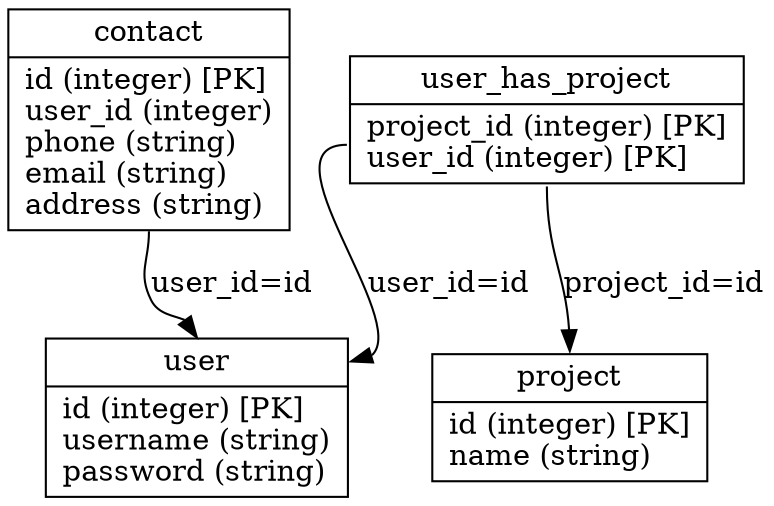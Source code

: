 digraph G {edge  [ len=2 labeldistance=2 ];overlap=false;splines=true;
nodeContact [label="{<table>contact|<cols>id (integer) [PK]\luser_id (integer)\lphone (string)\lemail (string)\laddress (string)\l}", shape=record];
nodeUserHasProject [label="{<table>user_has_project|<cols>project_id (integer) [PK]\luser_id (integer) [PK]\l}", shape=record];
nodeProject [label="{<table>project|<cols>id (integer) [PK]\lname (string)\l}", shape=record];
nodeUser [label="{<table>user|<cols>id (integer) [PK]\lusername (string)\lpassword (string)\l}", shape=record];

nodeContact:cols -> nodeUser:table [label="user_id=id"];
nodeUserHasProject:cols -> nodeUser:table [label="user_id=id"];
nodeUserHasProject:cols -> nodeProject:table [label="project_id=id"];
}